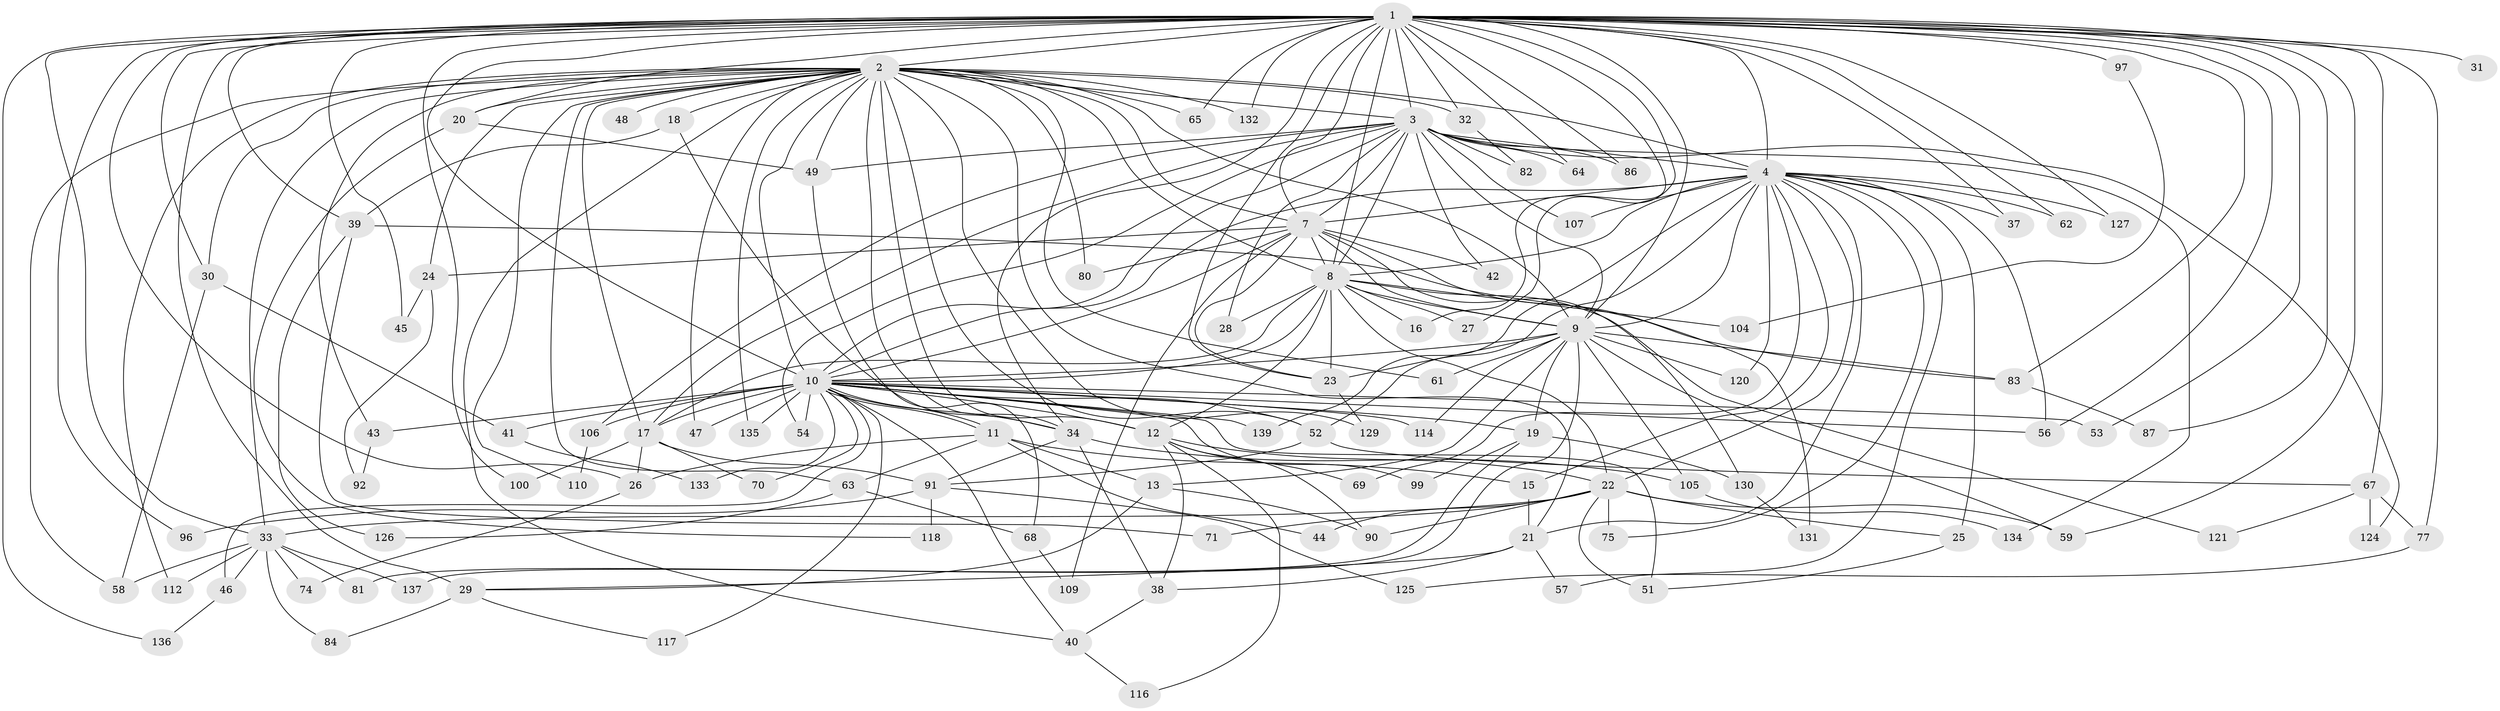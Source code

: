 // Generated by graph-tools (version 1.1) at 2025/23/03/03/25 07:23:41]
// undirected, 106 vertices, 243 edges
graph export_dot {
graph [start="1"]
  node [color=gray90,style=filled];
  1 [super="+5"];
  2 [super="+6"];
  3 [super="+119"];
  4 [super="+60"];
  7 [super="+138"];
  8 [super="+14"];
  9 [super="+73"];
  10 [super="+88"];
  11 [super="+94"];
  12 [super="+50"];
  13;
  15 [super="+76"];
  16;
  17 [super="+66"];
  18 [super="+111"];
  19;
  20 [super="+85"];
  21 [super="+72"];
  22 [super="+35"];
  23 [super="+102"];
  24;
  25;
  26;
  27;
  28;
  29 [super="+55"];
  30;
  31;
  32;
  33 [super="+36"];
  34 [super="+95"];
  37;
  38 [super="+108"];
  39 [super="+78"];
  40 [super="+128"];
  41;
  42;
  43;
  44;
  45;
  46;
  47;
  48;
  49 [super="+89"];
  51 [super="+101"];
  52 [super="+79"];
  53;
  54;
  56 [super="+122"];
  57;
  58 [super="+103"];
  59 [super="+113"];
  61;
  62;
  63;
  64;
  65;
  67 [super="+115"];
  68;
  69;
  70;
  71;
  74;
  75;
  77;
  80;
  81;
  82;
  83 [super="+123"];
  84;
  86;
  87;
  90 [super="+98"];
  91 [super="+93"];
  92;
  96;
  97;
  99;
  100;
  104;
  105;
  106;
  107;
  109;
  110;
  112;
  114;
  116;
  117;
  118;
  120;
  121;
  124;
  125;
  126;
  127;
  129;
  130;
  131;
  132;
  133;
  134;
  135;
  136;
  137;
  139;
  1 -- 2 [weight=4];
  1 -- 3 [weight=2];
  1 -- 4 [weight=2];
  1 -- 7 [weight=2];
  1 -- 8 [weight=2];
  1 -- 9 [weight=2];
  1 -- 10 [weight=2];
  1 -- 26;
  1 -- 30;
  1 -- 32;
  1 -- 87;
  1 -- 96;
  1 -- 97 [weight=2];
  1 -- 100;
  1 -- 132;
  1 -- 136;
  1 -- 16;
  1 -- 20;
  1 -- 23;
  1 -- 27;
  1 -- 31;
  1 -- 33;
  1 -- 37;
  1 -- 39 [weight=2];
  1 -- 45;
  1 -- 53;
  1 -- 56;
  1 -- 59;
  1 -- 62;
  1 -- 64;
  1 -- 65;
  1 -- 67 [weight=2];
  1 -- 77;
  1 -- 86;
  1 -- 127;
  1 -- 83;
  1 -- 34;
  1 -- 29;
  2 -- 3 [weight=2];
  2 -- 4 [weight=3];
  2 -- 7 [weight=2];
  2 -- 8 [weight=2];
  2 -- 9 [weight=2];
  2 -- 10 [weight=2];
  2 -- 12 [weight=2];
  2 -- 18 [weight=2];
  2 -- 20;
  2 -- 21;
  2 -- 30;
  2 -- 32;
  2 -- 33;
  2 -- 34;
  2 -- 40;
  2 -- 43;
  2 -- 47;
  2 -- 48 [weight=2];
  2 -- 49 [weight=2];
  2 -- 52;
  2 -- 58;
  2 -- 61;
  2 -- 63;
  2 -- 65;
  2 -- 80;
  2 -- 110;
  2 -- 112;
  2 -- 129;
  2 -- 132;
  2 -- 135;
  2 -- 24;
  2 -- 17;
  3 -- 4;
  3 -- 7;
  3 -- 8;
  3 -- 9;
  3 -- 10;
  3 -- 28;
  3 -- 42;
  3 -- 49;
  3 -- 54;
  3 -- 64;
  3 -- 82;
  3 -- 86;
  3 -- 106;
  3 -- 107;
  3 -- 124;
  3 -- 134;
  3 -- 17;
  4 -- 7;
  4 -- 8;
  4 -- 9;
  4 -- 10 [weight=2];
  4 -- 15;
  4 -- 21;
  4 -- 22;
  4 -- 25;
  4 -- 37;
  4 -- 56;
  4 -- 57;
  4 -- 62;
  4 -- 69;
  4 -- 75;
  4 -- 107;
  4 -- 120;
  4 -- 127;
  4 -- 139;
  4 -- 52;
  7 -- 8 [weight=2];
  7 -- 9;
  7 -- 10;
  7 -- 24;
  7 -- 42;
  7 -- 80;
  7 -- 109;
  7 -- 130;
  7 -- 131;
  7 -- 23;
  8 -- 9;
  8 -- 10;
  8 -- 16;
  8 -- 17;
  8 -- 23;
  8 -- 104;
  8 -- 121;
  8 -- 27;
  8 -- 12;
  8 -- 28;
  8 -- 22;
  9 -- 10;
  9 -- 13;
  9 -- 19;
  9 -- 61;
  9 -- 83;
  9 -- 105;
  9 -- 114;
  9 -- 120;
  9 -- 59;
  9 -- 137;
  9 -- 23;
  10 -- 11;
  10 -- 11;
  10 -- 17;
  10 -- 19;
  10 -- 34;
  10 -- 40;
  10 -- 41;
  10 -- 43;
  10 -- 46;
  10 -- 47;
  10 -- 52;
  10 -- 53;
  10 -- 54;
  10 -- 70;
  10 -- 99;
  10 -- 106;
  10 -- 114;
  10 -- 117;
  10 -- 133;
  10 -- 135;
  10 -- 139;
  10 -- 12;
  10 -- 51;
  10 -- 56;
  11 -- 13;
  11 -- 15;
  11 -- 44;
  11 -- 63;
  11 -- 26;
  12 -- 22;
  12 -- 38;
  12 -- 69;
  12 -- 90;
  12 -- 116;
  13 -- 29;
  13 -- 90;
  15 -- 21;
  17 -- 26;
  17 -- 70;
  17 -- 100;
  17 -- 91;
  18 -- 39;
  18 -- 34;
  19 -- 81;
  19 -- 99;
  19 -- 130;
  20 -- 49;
  20 -- 118;
  21 -- 29;
  21 -- 38;
  21 -- 57;
  22 -- 25;
  22 -- 71;
  22 -- 75;
  22 -- 90;
  22 -- 33;
  22 -- 51;
  22 -- 59;
  22 -- 44;
  23 -- 129;
  24 -- 45;
  24 -- 92;
  25 -- 51;
  26 -- 74;
  29 -- 84;
  29 -- 117;
  30 -- 41;
  30 -- 58;
  32 -- 82;
  33 -- 46;
  33 -- 74;
  33 -- 81;
  33 -- 84;
  33 -- 112;
  33 -- 137;
  33 -- 58;
  34 -- 91;
  34 -- 105;
  34 -- 38;
  38 -- 40;
  39 -- 71;
  39 -- 83;
  39 -- 126;
  40 -- 116;
  41 -- 133;
  43 -- 92;
  46 -- 136;
  49 -- 68;
  52 -- 67;
  52 -- 91;
  63 -- 68;
  63 -- 126;
  67 -- 77;
  67 -- 121;
  67 -- 124;
  68 -- 109;
  77 -- 125;
  83 -- 87;
  91 -- 96;
  91 -- 125;
  91 -- 118;
  97 -- 104;
  105 -- 134;
  106 -- 110;
  130 -- 131;
}
